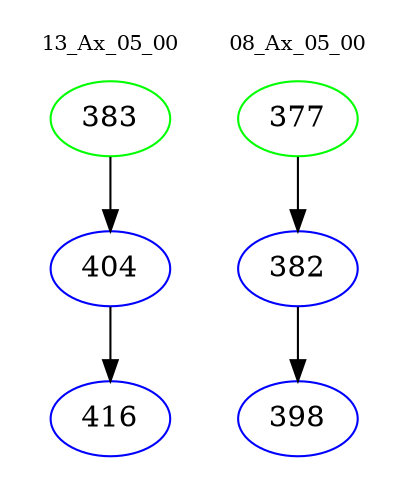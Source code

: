 digraph{
subgraph cluster_0 {
color = white
label = "13_Ax_05_00";
fontsize=10;
T0_383 [label="383", color="green"]
T0_383 -> T0_404 [color="black"]
T0_404 [label="404", color="blue"]
T0_404 -> T0_416 [color="black"]
T0_416 [label="416", color="blue"]
}
subgraph cluster_1 {
color = white
label = "08_Ax_05_00";
fontsize=10;
T1_377 [label="377", color="green"]
T1_377 -> T1_382 [color="black"]
T1_382 [label="382", color="blue"]
T1_382 -> T1_398 [color="black"]
T1_398 [label="398", color="blue"]
}
}
